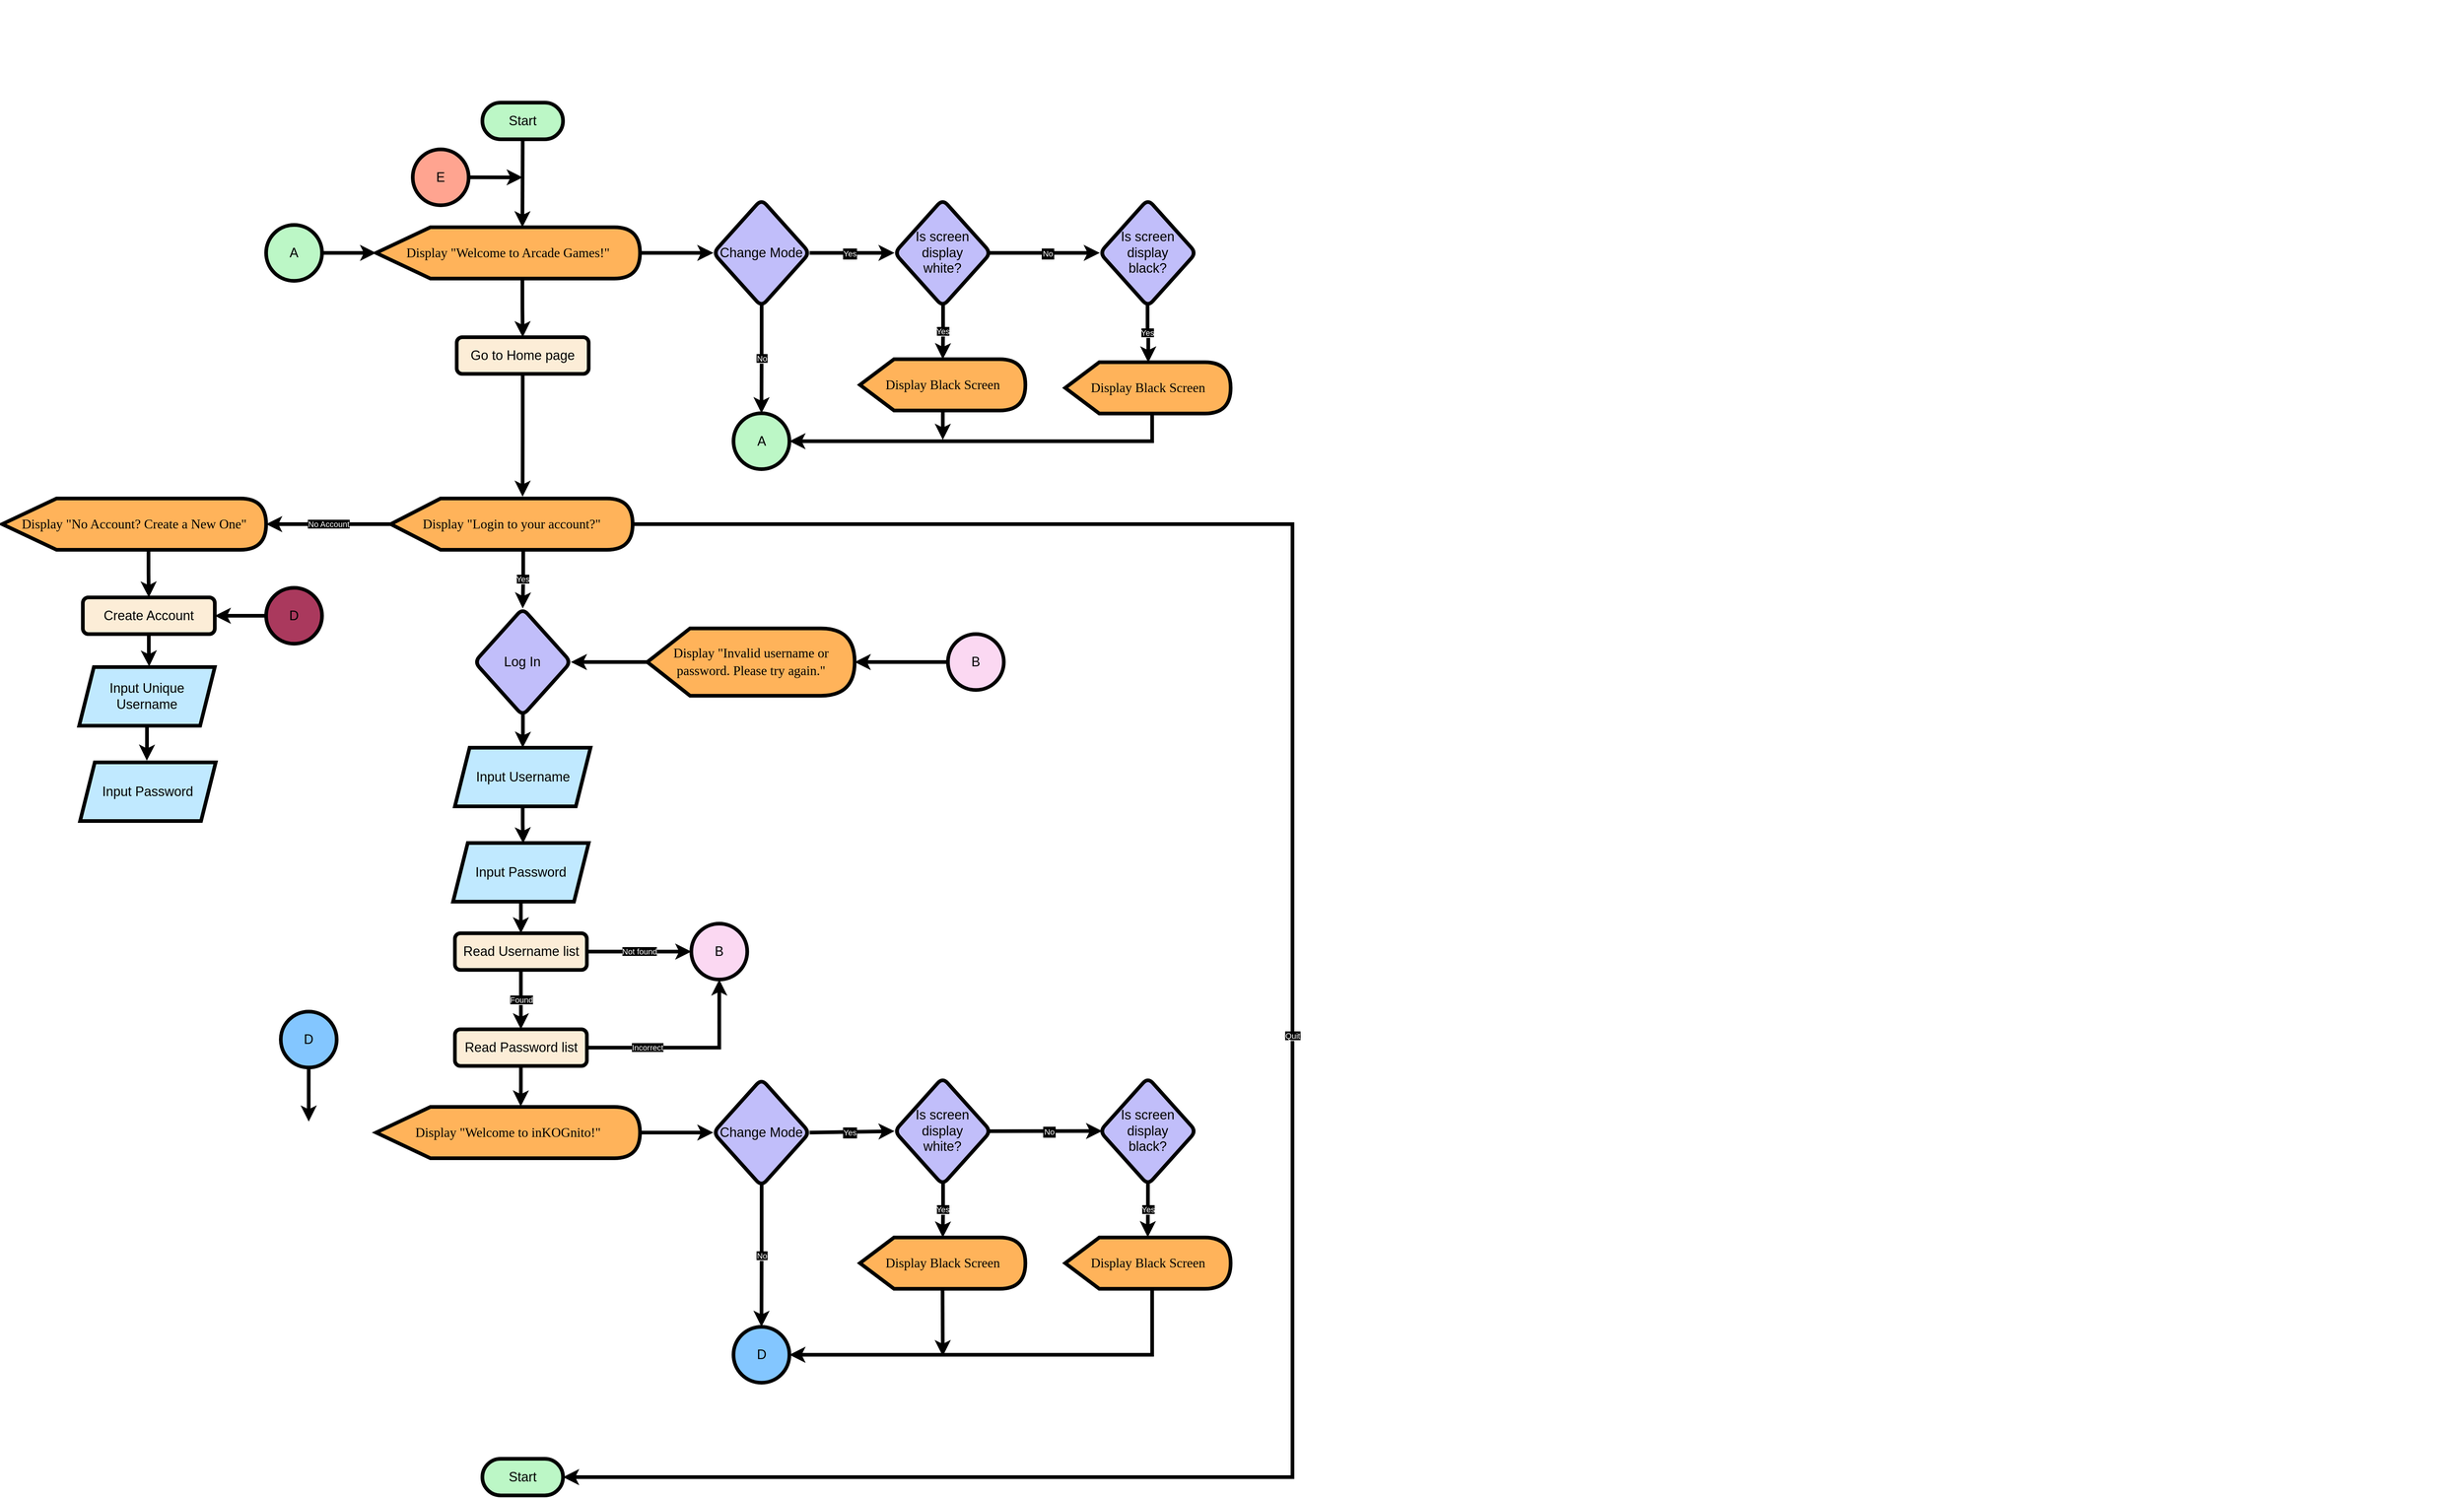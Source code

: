 <mxfile version="22.1.11" type="github">
  <diagram id="C5RBs43oDa-KdzZeNtuy" name="Page-1">
    <mxGraphModel dx="1449" dy="1496" grid="1" gridSize="10" guides="1" tooltips="1" connect="1" arrows="1" fold="1" page="1" pageScale="1" pageWidth="827" pageHeight="1169" math="0" shadow="0">
      <root>
        <mxCell id="WIyWlLk6GJQsqaUBKTNV-0" />
        <mxCell id="WIyWlLk6GJQsqaUBKTNV-1" parent="WIyWlLk6GJQsqaUBKTNV-0" />
        <mxCell id="O9t8kN2YKX1OchpqBG3d-3" value="" style="shape=image;verticalLabelPosition=bottom;labelBackgroundColor=default;verticalAlign=top;aspect=fixed;imageAspect=0;image=https://img.freepik.com/free-vector/vibrant-pink-watercolor-painting-background_53876-58931.jpg;" parent="WIyWlLk6GJQsqaUBKTNV-1" vertex="1">
          <mxGeometry x="1590" y="-240" width="1276.81" height="870.93" as="geometry" />
        </mxCell>
        <mxCell id="WIyWlLk6GJQsqaUBKTNV-3" value="Go to Home page" style="rounded=1;whiteSpace=wrap;html=1;fontSize=18;glass=0;strokeWidth=5;shadow=0;fillColor=#FCEDD7;strokeColor=#000000;" parent="WIyWlLk6GJQsqaUBKTNV-1" vertex="1">
          <mxGeometry x="130" y="220" width="180" height="50" as="geometry" />
        </mxCell>
        <mxCell id="ZjOEm5qjA7Q4pFf8Mi5z-1" value="&lt;font style=&quot;font-size: 18px;&quot;&gt;Start&lt;/font&gt;" style="html=1;dashed=0;whiteSpace=wrap;shape=mxgraph.dfd.start;fillColor=#BCF7C6;strokeColor=#000000;strokeWidth=5;" vertex="1" parent="WIyWlLk6GJQsqaUBKTNV-1">
          <mxGeometry x="165" y="-100" width="110" height="50" as="geometry" />
        </mxCell>
        <mxCell id="ZjOEm5qjA7Q4pFf8Mi5z-7" value="" style="endArrow=classic;html=1;rounded=0;strokeWidth=5;exitX=0.5;exitY=0.5;exitDx=0;exitDy=25;exitPerimeter=0;entryX=0;entryY=0;entryDx=199.559;entryDy=0;entryPerimeter=0;" edge="1" parent="WIyWlLk6GJQsqaUBKTNV-1" source="ZjOEm5qjA7Q4pFf8Mi5z-1" target="ZjOEm5qjA7Q4pFf8Mi5z-14">
          <mxGeometry width="50" height="50" relative="1" as="geometry">
            <mxPoint x="220" y="20" as="sourcePoint" />
            <mxPoint x="220" y="60" as="targetPoint" />
          </mxGeometry>
        </mxCell>
        <mxCell id="ZjOEm5qjA7Q4pFf8Mi5z-43" value="" style="edgeStyle=orthogonalEdgeStyle;rounded=0;orthogonalLoop=1;jettySize=auto;html=1;" edge="1" parent="WIyWlLk6GJQsqaUBKTNV-1" source="ZjOEm5qjA7Q4pFf8Mi5z-14" target="ZjOEm5qjA7Q4pFf8Mi5z-40">
          <mxGeometry relative="1" as="geometry" />
        </mxCell>
        <mxCell id="ZjOEm5qjA7Q4pFf8Mi5z-90" style="edgeStyle=orthogonalEdgeStyle;rounded=0;orthogonalLoop=1;jettySize=auto;html=1;exitX=0;exitY=0;exitDx=199.559;exitDy=70;exitPerimeter=0;entryX=0.5;entryY=0;entryDx=0;entryDy=0;strokeWidth=5;" edge="1" parent="WIyWlLk6GJQsqaUBKTNV-1" source="ZjOEm5qjA7Q4pFf8Mi5z-14" target="WIyWlLk6GJQsqaUBKTNV-3">
          <mxGeometry relative="1" as="geometry" />
        </mxCell>
        <mxCell id="ZjOEm5qjA7Q4pFf8Mi5z-14" value="&lt;div style=&quot;line-height: 1.3; font-family: Monoton; vertical-align: middle; font-size: 18px;&quot;&gt;&lt;p style=&quot;&quot;&gt;Display &quot;Welcome to Arcade Games!&quot;&lt;/p&gt;&lt;/div&gt;" style="shape=display;whiteSpace=wrap;html=1;strokeWidth=5;fillColor=#FFB35A;strokeColor=#000000;fontColor=#000000;size=0.206;" vertex="1" parent="WIyWlLk6GJQsqaUBKTNV-1">
          <mxGeometry x="20" y="69.99" width="360" height="70" as="geometry" />
        </mxCell>
        <mxCell id="ZjOEm5qjA7Q4pFf8Mi5z-23" value="&lt;font style=&quot;font-size: 18px;&quot;&gt;E&lt;/font&gt;" style="ellipse;whiteSpace=wrap;html=1;aspect=fixed;strokeWidth=5;fillColor=#FFA490;" vertex="1" parent="WIyWlLk6GJQsqaUBKTNV-1">
          <mxGeometry x="70" y="-36.25" width="76.25" height="76.25" as="geometry" />
        </mxCell>
        <mxCell id="ZjOEm5qjA7Q4pFf8Mi5z-35" value="" style="endArrow=classic;html=1;rounded=0;strokeWidth=5;entryX=0;entryY=0.5;entryDx=0;entryDy=0;exitX=1;exitY=0.5;exitDx=0;exitDy=0;exitPerimeter=0;" edge="1" parent="WIyWlLk6GJQsqaUBKTNV-1" source="ZjOEm5qjA7Q4pFf8Mi5z-14" target="ZjOEm5qjA7Q4pFf8Mi5z-40">
          <mxGeometry width="50" height="50" relative="1" as="geometry">
            <mxPoint x="430" y="110" as="sourcePoint" />
            <mxPoint x="430" y="168" as="targetPoint" />
          </mxGeometry>
        </mxCell>
        <mxCell id="ZjOEm5qjA7Q4pFf8Mi5z-102" value="&lt;span style=&quot;background-color: rgb(0, 0, 0);&quot;&gt;&lt;font color=&quot;#ffffff&quot;&gt;Yes&lt;/font&gt;&lt;/span&gt;" style="edgeStyle=orthogonalEdgeStyle;rounded=0;orthogonalLoop=1;jettySize=auto;html=1;exitX=0;exitY=0;exitDx=181.471;exitDy=70;exitPerimeter=0;entryX=0.5;entryY=0;entryDx=0;entryDy=0;strokeWidth=5;" edge="1" parent="WIyWlLk6GJQsqaUBKTNV-1" target="ZjOEm5qjA7Q4pFf8Mi5z-100">
          <mxGeometry relative="1" as="geometry">
            <mxPoint x="220.711" y="510" as="sourcePoint" />
            <mxPoint x="219.245" y="590" as="targetPoint" />
            <Array as="points">
              <mxPoint x="221" y="550" />
              <mxPoint x="220" y="550" />
            </Array>
          </mxGeometry>
        </mxCell>
        <mxCell id="ZjOEm5qjA7Q4pFf8Mi5z-38" value="&lt;div style=&quot;line-height: 1.3; font-family: Monoton; vertical-align: middle; font-size: 18px;&quot;&gt;&lt;p style=&quot;&quot;&gt;Display &quot;Log&lt;span style=&quot;background-color: initial;&quot;&gt;in to your account?&quot;&lt;/span&gt;&lt;/p&gt;&lt;/div&gt;" style="shape=display;whiteSpace=wrap;html=1;strokeWidth=5;fillColor=#FFB35A;strokeColor=#000000;fontColor=#000000;size=0.206;" vertex="1" parent="WIyWlLk6GJQsqaUBKTNV-1">
          <mxGeometry x="40" y="440" width="330" height="70" as="geometry" />
        </mxCell>
        <mxCell id="ZjOEm5qjA7Q4pFf8Mi5z-68" value="&lt;span style=&quot;background-color: rgb(0, 0, 0);&quot;&gt;&lt;font color=&quot;#ffffff&quot;&gt;No&lt;/font&gt;&lt;/span&gt;" style="edgeStyle=orthogonalEdgeStyle;rounded=0;orthogonalLoop=1;jettySize=auto;html=1;entryX=0.5;entryY=0;entryDx=0;entryDy=0;strokeWidth=5;exitX=0.502;exitY=0.976;exitDx=0;exitDy=0;exitPerimeter=0;" edge="1" parent="WIyWlLk6GJQsqaUBKTNV-1" source="ZjOEm5qjA7Q4pFf8Mi5z-40" target="ZjOEm5qjA7Q4pFf8Mi5z-67">
          <mxGeometry relative="1" as="geometry" />
        </mxCell>
        <mxCell id="ZjOEm5qjA7Q4pFf8Mi5z-40" value="&lt;font style=&quot;font-size: 18px;&quot;&gt;Change Mode&lt;/font&gt;" style="rhombus;whiteSpace=wrap;html=1;strokeWidth=5;fillColor=#C1BEFA;rounded=1;" vertex="1" parent="WIyWlLk6GJQsqaUBKTNV-1">
          <mxGeometry x="480" y="31.88" width="131.33" height="146.25" as="geometry" />
        </mxCell>
        <mxCell id="ZjOEm5qjA7Q4pFf8Mi5z-42" value="" style="endArrow=classic;html=1;rounded=0;strokeWidth=5;exitX=1;exitY=0.5;exitDx=0;exitDy=0;" edge="1" parent="WIyWlLk6GJQsqaUBKTNV-1" source="ZjOEm5qjA7Q4pFf8Mi5z-23">
          <mxGeometry width="50" height="50" relative="1" as="geometry">
            <mxPoint x="230" y="152" as="sourcePoint" />
            <mxPoint x="220" y="2" as="targetPoint" />
          </mxGeometry>
        </mxCell>
        <mxCell id="ZjOEm5qjA7Q4pFf8Mi5z-44" value="" style="endArrow=classic;html=1;rounded=0;strokeWidth=5;entryX=0;entryY=0.5;entryDx=0;entryDy=0;exitX=1;exitY=0.5;exitDx=0;exitDy=0;" edge="1" parent="WIyWlLk6GJQsqaUBKTNV-1" source="ZjOEm5qjA7Q4pFf8Mi5z-40" target="ZjOEm5qjA7Q4pFf8Mi5z-51">
          <mxGeometry width="50" height="50" relative="1" as="geometry">
            <mxPoint x="620" y="104.41" as="sourcePoint" />
            <mxPoint x="700" y="104.41" as="targetPoint" />
          </mxGeometry>
        </mxCell>
        <mxCell id="ZjOEm5qjA7Q4pFf8Mi5z-45" value="&lt;font style=&quot;font-size: 11px;&quot;&gt;Yes&lt;/font&gt;" style="edgeLabel;html=1;align=center;verticalAlign=middle;resizable=0;points=[];fontColor=#FFFFFF;labelBackgroundColor=#000000;fontSize=11;labelBorderColor=default;" vertex="1" connectable="0" parent="ZjOEm5qjA7Q4pFf8Mi5z-44">
          <mxGeometry x="0.392" y="-1" relative="1" as="geometry">
            <mxPoint x="-26" as="offset" />
          </mxGeometry>
        </mxCell>
        <mxCell id="ZjOEm5qjA7Q4pFf8Mi5z-51" value="&lt;font style=&quot;font-size: 18px;&quot;&gt;Is screen display &lt;br&gt;white?&lt;/font&gt;" style="rhombus;whiteSpace=wrap;html=1;strokeWidth=5;fillColor=#C1BEFA;rounded=1;" vertex="1" parent="WIyWlLk6GJQsqaUBKTNV-1">
          <mxGeometry x="727.17" y="31.87" width="131.33" height="146.25" as="geometry" />
        </mxCell>
        <mxCell id="ZjOEm5qjA7Q4pFf8Mi5z-58" value="" style="endArrow=classic;html=1;rounded=0;strokeWidth=5;entryX=0;entryY=0.5;entryDx=0;entryDy=0;exitX=0.99;exitY=0.5;exitDx=0;exitDy=0;exitPerimeter=0;" edge="1" parent="WIyWlLk6GJQsqaUBKTNV-1" target="ZjOEm5qjA7Q4pFf8Mi5z-60" source="ZjOEm5qjA7Q4pFf8Mi5z-51">
          <mxGeometry width="50" height="50" relative="1" as="geometry">
            <mxPoint x="840" y="105.01" as="sourcePoint" />
            <mxPoint x="929" y="104.42" as="targetPoint" />
          </mxGeometry>
        </mxCell>
        <mxCell id="ZjOEm5qjA7Q4pFf8Mi5z-59" value="No" style="edgeLabel;html=1;align=center;verticalAlign=middle;resizable=0;points=[];fontColor=#FFFFFF;labelBackgroundColor=#000000;fontSize=11;labelBorderColor=default;" vertex="1" connectable="0" parent="ZjOEm5qjA7Q4pFf8Mi5z-58">
          <mxGeometry x="0.392" y="-1" relative="1" as="geometry">
            <mxPoint x="-26" as="offset" />
          </mxGeometry>
        </mxCell>
        <mxCell id="ZjOEm5qjA7Q4pFf8Mi5z-60" value="&lt;font style=&quot;font-size: 18px;&quot;&gt;Is screen display&lt;br&gt;black?&lt;/font&gt;" style="rhombus;whiteSpace=wrap;html=1;strokeWidth=5;fillColor=#C1BEFA;strokeColor=default;rounded=1;" vertex="1" parent="WIyWlLk6GJQsqaUBKTNV-1">
          <mxGeometry x="1007.16" y="31.88" width="131.33" height="146.25" as="geometry" />
        </mxCell>
        <mxCell id="ZjOEm5qjA7Q4pFf8Mi5z-67" value="&lt;font style=&quot;font-size: 18px;&quot;&gt;A&lt;/font&gt;" style="ellipse;whiteSpace=wrap;html=1;aspect=fixed;strokeWidth=5;fillColor=#BCF7C6;" vertex="1" parent="WIyWlLk6GJQsqaUBKTNV-1">
          <mxGeometry x="507.54" y="323.75" width="76.25" height="76.25" as="geometry" />
        </mxCell>
        <mxCell id="ZjOEm5qjA7Q4pFf8Mi5z-73" value="&lt;div style=&quot;line-height: 1.3; font-family: Monoton; vertical-align: middle; font-size: 18px;&quot;&gt;&lt;p style=&quot;&quot;&gt;Display Black Screen&lt;/p&gt;&lt;/div&gt;" style="shape=display;whiteSpace=wrap;html=1;strokeWidth=5;fillColor=#FFB35A;strokeColor=#000000;fontColor=#000000;size=0.206;" vertex="1" parent="WIyWlLk6GJQsqaUBKTNV-1">
          <mxGeometry x="680" y="250" width="225.66" height="70" as="geometry" />
        </mxCell>
        <mxCell id="ZjOEm5qjA7Q4pFf8Mi5z-74" value="&lt;span style=&quot;background-color: rgb(0, 0, 0);&quot;&gt;&lt;font color=&quot;#ffffff&quot;&gt;Yes&lt;/font&gt;&lt;/span&gt;" style="edgeStyle=orthogonalEdgeStyle;rounded=0;orthogonalLoop=1;jettySize=auto;html=1;entryX=0.502;entryY=0.005;entryDx=0;entryDy=0;strokeWidth=5;exitX=0.496;exitY=0.963;exitDx=0;exitDy=0;exitPerimeter=0;entryPerimeter=0;" edge="1" parent="WIyWlLk6GJQsqaUBKTNV-1" target="ZjOEm5qjA7Q4pFf8Mi5z-75" source="ZjOEm5qjA7Q4pFf8Mi5z-60">
          <mxGeometry relative="1" as="geometry">
            <mxPoint x="985.01" y="178.12" as="sourcePoint" />
            <mxPoint x="985.56" y="334.12" as="targetPoint" />
          </mxGeometry>
        </mxCell>
        <mxCell id="ZjOEm5qjA7Q4pFf8Mi5z-76" style="edgeStyle=orthogonalEdgeStyle;rounded=0;orthogonalLoop=1;jettySize=auto;html=1;exitX=0;exitY=0;exitDx=118.56;exitDy=70;exitPerimeter=0;entryX=1;entryY=0.5;entryDx=0;entryDy=0;strokeWidth=5;" edge="1" parent="WIyWlLk6GJQsqaUBKTNV-1" source="ZjOEm5qjA7Q4pFf8Mi5z-75" target="ZjOEm5qjA7Q4pFf8Mi5z-67">
          <mxGeometry relative="1" as="geometry" />
        </mxCell>
        <mxCell id="ZjOEm5qjA7Q4pFf8Mi5z-75" value="&lt;div style=&quot;line-height: 1.3; font-family: Monoton; vertical-align: middle; font-size: 18px;&quot;&gt;&lt;p style=&quot;&quot;&gt;Display Black Screen&lt;/p&gt;&lt;/div&gt;" style="shape=display;whiteSpace=wrap;html=1;strokeWidth=5;fillColor=#FFB35A;strokeColor=#000000;fontColor=#000000;size=0.206;" vertex="1" parent="WIyWlLk6GJQsqaUBKTNV-1">
          <mxGeometry x="960" y="254.12" width="225.66" height="70" as="geometry" />
        </mxCell>
        <mxCell id="ZjOEm5qjA7Q4pFf8Mi5z-79" value="" style="endArrow=classic;html=1;rounded=0;strokeWidth=5;exitX=0.501;exitY=1.002;exitDx=0;exitDy=0;exitPerimeter=0;" edge="1" parent="WIyWlLk6GJQsqaUBKTNV-1" source="ZjOEm5qjA7Q4pFf8Mi5z-73">
          <mxGeometry width="50" height="50" relative="1" as="geometry">
            <mxPoint x="792.63" y="320" as="sourcePoint" />
            <mxPoint x="793" y="360" as="targetPoint" />
          </mxGeometry>
        </mxCell>
        <mxCell id="ZjOEm5qjA7Q4pFf8Mi5z-82" value="&lt;span style=&quot;background-color: rgb(0, 0, 0);&quot;&gt;&lt;font color=&quot;#ffffff&quot;&gt;Yes&lt;/font&gt;&lt;/span&gt;" style="edgeStyle=orthogonalEdgeStyle;rounded=0;orthogonalLoop=1;jettySize=auto;html=1;strokeWidth=5;exitX=0.504;exitY=0.97;exitDx=0;exitDy=0;exitPerimeter=0;" edge="1" parent="WIyWlLk6GJQsqaUBKTNV-1" source="ZjOEm5qjA7Q4pFf8Mi5z-51">
          <mxGeometry relative="1" as="geometry">
            <mxPoint x="792.07" y="173.12" as="sourcePoint" />
            <mxPoint x="793" y="250" as="targetPoint" />
          </mxGeometry>
        </mxCell>
        <mxCell id="ZjOEm5qjA7Q4pFf8Mi5z-83" value="&lt;font style=&quot;font-size: 18px;&quot;&gt;A&lt;/font&gt;" style="ellipse;whiteSpace=wrap;html=1;aspect=fixed;strokeWidth=5;fillColor=#BCF7C6;" vertex="1" parent="WIyWlLk6GJQsqaUBKTNV-1">
          <mxGeometry x="-130" y="66.88" width="76.25" height="76.25" as="geometry" />
        </mxCell>
        <mxCell id="ZjOEm5qjA7Q4pFf8Mi5z-92" style="edgeStyle=orthogonalEdgeStyle;rounded=0;orthogonalLoop=1;jettySize=auto;html=1;exitX=1;exitY=0.5;exitDx=0;exitDy=0;entryX=0;entryY=0.5;entryDx=0;entryDy=0;entryPerimeter=0;strokeWidth=5;" edge="1" parent="WIyWlLk6GJQsqaUBKTNV-1" source="ZjOEm5qjA7Q4pFf8Mi5z-83" target="ZjOEm5qjA7Q4pFf8Mi5z-14">
          <mxGeometry relative="1" as="geometry" />
        </mxCell>
        <mxCell id="ZjOEm5qjA7Q4pFf8Mi5z-95" style="edgeStyle=orthogonalEdgeStyle;rounded=0;orthogonalLoop=1;jettySize=auto;html=1;exitX=0.5;exitY=1;exitDx=0;exitDy=0;entryX=0.545;entryY=-0.035;entryDx=0;entryDy=0;entryPerimeter=0;strokeWidth=5;" edge="1" parent="WIyWlLk6GJQsqaUBKTNV-1" source="WIyWlLk6GJQsqaUBKTNV-3" target="ZjOEm5qjA7Q4pFf8Mi5z-38">
          <mxGeometry relative="1" as="geometry" />
        </mxCell>
        <mxCell id="ZjOEm5qjA7Q4pFf8Mi5z-98" value="&lt;font style=&quot;font-size: 18px;&quot;&gt;Start&lt;/font&gt;" style="html=1;dashed=0;whiteSpace=wrap;shape=mxgraph.dfd.start;fillColor=#BCF7C6;strokeColor=#000000;strokeWidth=5;" vertex="1" parent="WIyWlLk6GJQsqaUBKTNV-1">
          <mxGeometry x="165" y="1750" width="110" height="50" as="geometry" />
        </mxCell>
        <mxCell id="ZjOEm5qjA7Q4pFf8Mi5z-99" value="&lt;font style=&quot;background-color: rgb(0, 0, 0);&quot; color=&quot;#ffffff&quot;&gt;Quit&lt;/font&gt;" style="edgeStyle=orthogonalEdgeStyle;rounded=0;orthogonalLoop=1;jettySize=auto;html=1;exitX=1;exitY=0.5;exitDx=0;exitDy=0;exitPerimeter=0;entryX=1;entryY=0.5;entryDx=0;entryDy=0;entryPerimeter=0;strokeWidth=5;" edge="1" parent="WIyWlLk6GJQsqaUBKTNV-1" source="ZjOEm5qjA7Q4pFf8Mi5z-38" target="ZjOEm5qjA7Q4pFf8Mi5z-98">
          <mxGeometry relative="1" as="geometry">
            <Array as="points">
              <mxPoint x="1270" y="475" />
              <mxPoint x="1270" y="1775" />
            </Array>
          </mxGeometry>
        </mxCell>
        <mxCell id="ZjOEm5qjA7Q4pFf8Mi5z-110" style="edgeStyle=orthogonalEdgeStyle;rounded=0;orthogonalLoop=1;jettySize=auto;html=1;exitX=0.502;exitY=0.974;exitDx=0;exitDy=0;entryX=0.5;entryY=0;entryDx=0;entryDy=0;strokeWidth=5;exitPerimeter=0;" edge="1" parent="WIyWlLk6GJQsqaUBKTNV-1" source="ZjOEm5qjA7Q4pFf8Mi5z-100" target="ZjOEm5qjA7Q4pFf8Mi5z-109">
          <mxGeometry relative="1" as="geometry" />
        </mxCell>
        <mxCell id="ZjOEm5qjA7Q4pFf8Mi5z-100" value="&lt;font style=&quot;font-size: 18px;&quot;&gt;Log In&lt;/font&gt;" style="rhombus;whiteSpace=wrap;html=1;strokeWidth=5;fillColor=#C1BEFA;rounded=1;" vertex="1" parent="WIyWlLk6GJQsqaUBKTNV-1">
          <mxGeometry x="154.34" y="590" width="131.33" height="146.25" as="geometry" />
        </mxCell>
        <mxCell id="ZjOEm5qjA7Q4pFf8Mi5z-106" style="edgeStyle=orthogonalEdgeStyle;rounded=0;orthogonalLoop=1;jettySize=auto;html=1;exitX=0;exitY=0.5;exitDx=0;exitDy=0;exitPerimeter=0;entryX=1;entryY=0.5;entryDx=0;entryDy=0;strokeWidth=5;" edge="1" parent="WIyWlLk6GJQsqaUBKTNV-1" source="ZjOEm5qjA7Q4pFf8Mi5z-104" target="ZjOEm5qjA7Q4pFf8Mi5z-100">
          <mxGeometry relative="1" as="geometry" />
        </mxCell>
        <mxCell id="ZjOEm5qjA7Q4pFf8Mi5z-104" value="&lt;div style=&quot;line-height: 1.3; vertical-align: middle;&quot;&gt;&lt;p style=&quot;font-size: 18px;&quot;&gt;&lt;font style=&quot;font-size: 18px;&quot; face=&quot;Monoton&quot;&gt;&lt;span style=&quot;&quot;&gt;Display &quot;Invalid username or password. Please try &lt;/span&gt;&lt;font style=&quot;font-size: 18px;&quot;&gt;again&lt;/font&gt;&lt;span style=&quot;&quot;&gt;.&quot;&lt;/span&gt;&lt;/font&gt;&lt;br&gt;&lt;/p&gt;&lt;/div&gt;" style="shape=display;whiteSpace=wrap;html=1;strokeWidth=5;fillColor=#FFB35A;strokeColor=#000000;fontColor=#000000;size=0.206;" vertex="1" parent="WIyWlLk6GJQsqaUBKTNV-1">
          <mxGeometry x="390" y="617.19" width="282.83" height="91.88" as="geometry" />
        </mxCell>
        <mxCell id="ZjOEm5qjA7Q4pFf8Mi5z-107" value="&lt;font style=&quot;font-size: 18px;&quot;&gt;B&lt;/font&gt;" style="ellipse;whiteSpace=wrap;html=1;aspect=fixed;strokeWidth=5;fillColor=#FBD8F2;" vertex="1" parent="WIyWlLk6GJQsqaUBKTNV-1">
          <mxGeometry x="800" y="625" width="76.25" height="76.25" as="geometry" />
        </mxCell>
        <mxCell id="ZjOEm5qjA7Q4pFf8Mi5z-108" style="edgeStyle=orthogonalEdgeStyle;rounded=0;orthogonalLoop=1;jettySize=auto;html=1;exitX=0;exitY=0.5;exitDx=0;exitDy=0;entryX=1;entryY=0.5;entryDx=0;entryDy=0;entryPerimeter=0;strokeWidth=5;" edge="1" parent="WIyWlLk6GJQsqaUBKTNV-1" source="ZjOEm5qjA7Q4pFf8Mi5z-107" target="ZjOEm5qjA7Q4pFf8Mi5z-104">
          <mxGeometry relative="1" as="geometry" />
        </mxCell>
        <mxCell id="ZjOEm5qjA7Q4pFf8Mi5z-113" style="edgeStyle=orthogonalEdgeStyle;rounded=0;orthogonalLoop=1;jettySize=auto;html=1;exitX=0.5;exitY=1;exitDx=0;exitDy=0;entryX=0.517;entryY=0.005;entryDx=0;entryDy=0;strokeWidth=5;entryPerimeter=0;" edge="1" parent="WIyWlLk6GJQsqaUBKTNV-1" source="ZjOEm5qjA7Q4pFf8Mi5z-109" target="ZjOEm5qjA7Q4pFf8Mi5z-112">
          <mxGeometry relative="1" as="geometry" />
        </mxCell>
        <mxCell id="ZjOEm5qjA7Q4pFf8Mi5z-109" value="&lt;font style=&quot;font-size: 18px;&quot;&gt;Input Username&lt;/font&gt;" style="shape=parallelogram;perimeter=parallelogramPerimeter;whiteSpace=wrap;html=1;fixedSize=1;strokeWidth=5;fillColor=#C0E9FF;" vertex="1" parent="WIyWlLk6GJQsqaUBKTNV-1">
          <mxGeometry x="127.5" y="780" width="185" height="80" as="geometry" />
        </mxCell>
        <mxCell id="ZjOEm5qjA7Q4pFf8Mi5z-115" style="edgeStyle=orthogonalEdgeStyle;rounded=0;orthogonalLoop=1;jettySize=auto;html=1;exitX=0.5;exitY=1;exitDx=0;exitDy=0;entryX=0.5;entryY=0;entryDx=0;entryDy=0;strokeWidth=5;" edge="1" parent="WIyWlLk6GJQsqaUBKTNV-1" source="ZjOEm5qjA7Q4pFf8Mi5z-112" target="ZjOEm5qjA7Q4pFf8Mi5z-114">
          <mxGeometry relative="1" as="geometry" />
        </mxCell>
        <mxCell id="ZjOEm5qjA7Q4pFf8Mi5z-112" value="&lt;font style=&quot;font-size: 18px;&quot;&gt;Input Password&lt;/font&gt;" style="shape=parallelogram;perimeter=parallelogramPerimeter;whiteSpace=wrap;html=1;fixedSize=1;strokeWidth=5;fillColor=#C0E9FF;" vertex="1" parent="WIyWlLk6GJQsqaUBKTNV-1">
          <mxGeometry x="125" y="910" width="185" height="80" as="geometry" />
        </mxCell>
        <mxCell id="ZjOEm5qjA7Q4pFf8Mi5z-118" value="&lt;span style=&quot;background-color: rgb(0, 0, 0);&quot;&gt;&lt;font color=&quot;#ffffff&quot;&gt;Not found&lt;/font&gt;&lt;/span&gt;" style="edgeStyle=orthogonalEdgeStyle;rounded=0;orthogonalLoop=1;jettySize=auto;html=1;exitX=1;exitY=0.5;exitDx=0;exitDy=0;entryX=0;entryY=0.5;entryDx=0;entryDy=0;strokeWidth=5;" edge="1" parent="WIyWlLk6GJQsqaUBKTNV-1" source="ZjOEm5qjA7Q4pFf8Mi5z-114" target="ZjOEm5qjA7Q4pFf8Mi5z-117">
          <mxGeometry relative="1" as="geometry" />
        </mxCell>
        <mxCell id="ZjOEm5qjA7Q4pFf8Mi5z-121" value="&lt;span style=&quot;background-color: rgb(0, 0, 0);&quot;&gt;&lt;font color=&quot;#ffffff&quot;&gt;Found&lt;/font&gt;&lt;/span&gt;" style="edgeStyle=orthogonalEdgeStyle;rounded=0;orthogonalLoop=1;jettySize=auto;html=1;exitX=0.5;exitY=1;exitDx=0;exitDy=0;entryX=0.5;entryY=0;entryDx=0;entryDy=0;strokeWidth=5;" edge="1" parent="WIyWlLk6GJQsqaUBKTNV-1" source="ZjOEm5qjA7Q4pFf8Mi5z-114" target="ZjOEm5qjA7Q4pFf8Mi5z-120">
          <mxGeometry relative="1" as="geometry" />
        </mxCell>
        <mxCell id="ZjOEm5qjA7Q4pFf8Mi5z-114" value="Read Username list" style="rounded=1;whiteSpace=wrap;html=1;fontSize=18;glass=0;strokeWidth=5;shadow=0;fillColor=#FCEDD7;strokeColor=#000000;" vertex="1" parent="WIyWlLk6GJQsqaUBKTNV-1">
          <mxGeometry x="127.5" y="1033.12" width="180" height="50" as="geometry" />
        </mxCell>
        <mxCell id="ZjOEm5qjA7Q4pFf8Mi5z-117" value="&lt;font style=&quot;font-size: 18px;&quot;&gt;B&lt;/font&gt;" style="ellipse;whiteSpace=wrap;html=1;aspect=fixed;strokeWidth=5;fillColor=#FBD8F2;" vertex="1" parent="WIyWlLk6GJQsqaUBKTNV-1">
          <mxGeometry x="450" y="1020" width="76.25" height="76.25" as="geometry" />
        </mxCell>
        <mxCell id="ZjOEm5qjA7Q4pFf8Mi5z-123" value="&lt;span style=&quot;background-color: rgb(0, 0, 0);&quot;&gt;&lt;font color=&quot;#ffffff&quot;&gt;Incorrect&lt;/font&gt;&lt;/span&gt;" style="edgeStyle=orthogonalEdgeStyle;rounded=0;orthogonalLoop=1;jettySize=auto;html=1;exitX=1;exitY=0.5;exitDx=0;exitDy=0;entryX=0.5;entryY=1;entryDx=0;entryDy=0;strokeWidth=5;" edge="1" parent="WIyWlLk6GJQsqaUBKTNV-1" source="ZjOEm5qjA7Q4pFf8Mi5z-120" target="ZjOEm5qjA7Q4pFf8Mi5z-117">
          <mxGeometry x="-0.397" relative="1" as="geometry">
            <mxPoint as="offset" />
          </mxGeometry>
        </mxCell>
        <mxCell id="ZjOEm5qjA7Q4pFf8Mi5z-120" value="Read Password list" style="rounded=1;whiteSpace=wrap;html=1;fontSize=18;glass=0;strokeWidth=5;shadow=0;fillColor=#FCEDD7;strokeColor=#000000;" vertex="1" parent="WIyWlLk6GJQsqaUBKTNV-1">
          <mxGeometry x="127.5" y="1164.12" width="180" height="50" as="geometry" />
        </mxCell>
        <mxCell id="ZjOEm5qjA7Q4pFf8Mi5z-146" style="edgeStyle=orthogonalEdgeStyle;rounded=0;orthogonalLoop=1;jettySize=auto;html=1;exitX=1;exitY=0.5;exitDx=0;exitDy=0;exitPerimeter=0;entryX=0;entryY=0.5;entryDx=0;entryDy=0;strokeWidth=5;" edge="1" parent="WIyWlLk6GJQsqaUBKTNV-1" source="ZjOEm5qjA7Q4pFf8Mi5z-124" target="ZjOEm5qjA7Q4pFf8Mi5z-132">
          <mxGeometry relative="1" as="geometry" />
        </mxCell>
        <mxCell id="ZjOEm5qjA7Q4pFf8Mi5z-124" value="&lt;div style=&quot;line-height: 1.3; font-family: Monoton; vertical-align: middle; font-size: 18px;&quot;&gt;&lt;p style=&quot;&quot;&gt;Display &quot;Welcome to inKOGnito!&quot;&lt;/p&gt;&lt;/div&gt;" style="shape=display;whiteSpace=wrap;html=1;strokeWidth=5;fillColor=#FFB35A;strokeColor=#000000;fontColor=#000000;size=0.206;" vertex="1" parent="WIyWlLk6GJQsqaUBKTNV-1">
          <mxGeometry x="20" y="1270" width="360" height="70" as="geometry" />
        </mxCell>
        <mxCell id="ZjOEm5qjA7Q4pFf8Mi5z-129" style="edgeStyle=orthogonalEdgeStyle;rounded=0;orthogonalLoop=1;jettySize=auto;html=1;exitX=0.5;exitY=1;exitDx=0;exitDy=0;entryX=0.548;entryY=-0.009;entryDx=0;entryDy=0;entryPerimeter=0;strokeWidth=5;" edge="1" parent="WIyWlLk6GJQsqaUBKTNV-1" source="ZjOEm5qjA7Q4pFf8Mi5z-120" target="ZjOEm5qjA7Q4pFf8Mi5z-124">
          <mxGeometry relative="1" as="geometry" />
        </mxCell>
        <mxCell id="ZjOEm5qjA7Q4pFf8Mi5z-131" value="&lt;span style=&quot;background-color: rgb(0, 0, 0);&quot;&gt;&lt;font color=&quot;#ffffff&quot;&gt;No&lt;/font&gt;&lt;/span&gt;" style="edgeStyle=orthogonalEdgeStyle;rounded=0;orthogonalLoop=1;jettySize=auto;html=1;entryX=0.5;entryY=0;entryDx=0;entryDy=0;strokeWidth=5;exitX=0.502;exitY=0.976;exitDx=0;exitDy=0;exitPerimeter=0;" edge="1" parent="WIyWlLk6GJQsqaUBKTNV-1" source="ZjOEm5qjA7Q4pFf8Mi5z-132" target="ZjOEm5qjA7Q4pFf8Mi5z-150">
          <mxGeometry relative="1" as="geometry">
            <mxPoint x="546" y="1522.13" as="targetPoint" />
          </mxGeometry>
        </mxCell>
        <mxCell id="ZjOEm5qjA7Q4pFf8Mi5z-132" value="&lt;font style=&quot;font-size: 18px;&quot;&gt;Change Mode&lt;/font&gt;" style="rhombus;whiteSpace=wrap;html=1;strokeWidth=5;fillColor=#C1BEFA;rounded=1;" vertex="1" parent="WIyWlLk6GJQsqaUBKTNV-1">
          <mxGeometry x="480" y="1231.87" width="131.33" height="146.25" as="geometry" />
        </mxCell>
        <mxCell id="ZjOEm5qjA7Q4pFf8Mi5z-133" value="" style="endArrow=classic;html=1;rounded=0;strokeWidth=5;entryX=0;entryY=0.5;entryDx=0;entryDy=0;exitX=1;exitY=0.5;exitDx=0;exitDy=0;" edge="1" parent="WIyWlLk6GJQsqaUBKTNV-1" source="ZjOEm5qjA7Q4pFf8Mi5z-132" target="ZjOEm5qjA7Q4pFf8Mi5z-135">
          <mxGeometry width="50" height="50" relative="1" as="geometry">
            <mxPoint x="620" y="1302.54" as="sourcePoint" />
            <mxPoint x="700" y="1302.54" as="targetPoint" />
          </mxGeometry>
        </mxCell>
        <mxCell id="ZjOEm5qjA7Q4pFf8Mi5z-134" value="&lt;font style=&quot;font-size: 11px;&quot;&gt;Yes&lt;/font&gt;" style="edgeLabel;html=1;align=center;verticalAlign=middle;resizable=0;points=[];fontColor=#FFFFFF;labelBackgroundColor=#000000;fontSize=11;labelBorderColor=default;" vertex="1" connectable="0" parent="ZjOEm5qjA7Q4pFf8Mi5z-133">
          <mxGeometry x="0.392" y="-1" relative="1" as="geometry">
            <mxPoint x="-26" as="offset" />
          </mxGeometry>
        </mxCell>
        <mxCell id="ZjOEm5qjA7Q4pFf8Mi5z-135" value="&lt;font style=&quot;font-size: 18px;&quot;&gt;Is screen display &lt;br&gt;white?&lt;/font&gt;" style="rhombus;whiteSpace=wrap;html=1;strokeWidth=5;fillColor=#C1BEFA;rounded=1;" vertex="1" parent="WIyWlLk6GJQsqaUBKTNV-1">
          <mxGeometry x="727.17" y="1230" width="131.33" height="146.25" as="geometry" />
        </mxCell>
        <mxCell id="ZjOEm5qjA7Q4pFf8Mi5z-136" value="" style="endArrow=classic;html=1;rounded=0;strokeWidth=5;entryX=0.024;entryY=0.498;entryDx=0;entryDy=0;exitX=0.99;exitY=0.5;exitDx=0;exitDy=0;exitPerimeter=0;entryPerimeter=0;" edge="1" parent="WIyWlLk6GJQsqaUBKTNV-1" source="ZjOEm5qjA7Q4pFf8Mi5z-135" target="ZjOEm5qjA7Q4pFf8Mi5z-138">
          <mxGeometry width="50" height="50" relative="1" as="geometry">
            <mxPoint x="840" y="1303.14" as="sourcePoint" />
            <mxPoint x="1007.16" y="1303.135" as="targetPoint" />
          </mxGeometry>
        </mxCell>
        <mxCell id="ZjOEm5qjA7Q4pFf8Mi5z-137" value="No" style="edgeLabel;html=1;align=center;verticalAlign=middle;resizable=0;points=[];fontColor=#FFFFFF;labelBackgroundColor=#000000;fontSize=11;labelBorderColor=default;" vertex="1" connectable="0" parent="ZjOEm5qjA7Q4pFf8Mi5z-136">
          <mxGeometry x="0.392" y="-1" relative="1" as="geometry">
            <mxPoint x="-26" as="offset" />
          </mxGeometry>
        </mxCell>
        <mxCell id="ZjOEm5qjA7Q4pFf8Mi5z-138" value="&lt;font style=&quot;font-size: 18px;&quot;&gt;Is screen display&lt;br&gt;black?&lt;/font&gt;" style="rhombus;whiteSpace=wrap;html=1;strokeWidth=5;fillColor=#C1BEFA;strokeColor=default;rounded=1;" vertex="1" parent="WIyWlLk6GJQsqaUBKTNV-1">
          <mxGeometry x="1007.17" y="1230" width="131.33" height="146.25" as="geometry" />
        </mxCell>
        <mxCell id="ZjOEm5qjA7Q4pFf8Mi5z-139" value="&lt;div style=&quot;line-height: 1.3; font-family: Monoton; vertical-align: middle; font-size: 18px;&quot;&gt;&lt;p style=&quot;&quot;&gt;Display Black Screen&lt;/p&gt;&lt;/div&gt;" style="shape=display;whiteSpace=wrap;html=1;strokeWidth=5;fillColor=#FFB35A;strokeColor=#000000;fontColor=#000000;size=0.206;" vertex="1" parent="WIyWlLk6GJQsqaUBKTNV-1">
          <mxGeometry x="680" y="1448.13" width="225.66" height="70" as="geometry" />
        </mxCell>
        <mxCell id="ZjOEm5qjA7Q4pFf8Mi5z-140" value="&lt;span style=&quot;background-color: rgb(0, 0, 0);&quot;&gt;&lt;font color=&quot;#ffffff&quot;&gt;Yes&lt;/font&gt;&lt;/span&gt;" style="edgeStyle=orthogonalEdgeStyle;rounded=0;orthogonalLoop=1;jettySize=auto;html=1;entryX=0.499;entryY=-0.006;entryDx=0;entryDy=0;strokeWidth=5;exitX=0.5;exitY=0.974;exitDx=0;exitDy=0;exitPerimeter=0;entryPerimeter=0;" edge="1" parent="WIyWlLk6GJQsqaUBKTNV-1" source="ZjOEm5qjA7Q4pFf8Mi5z-138" target="ZjOEm5qjA7Q4pFf8Mi5z-147">
          <mxGeometry relative="1" as="geometry">
            <mxPoint x="1072.24" y="1379.999" as="sourcePoint" />
            <mxPoint x="1072.94" y="1461.28" as="targetPoint" />
          </mxGeometry>
        </mxCell>
        <mxCell id="ZjOEm5qjA7Q4pFf8Mi5z-141" style="edgeStyle=orthogonalEdgeStyle;rounded=0;orthogonalLoop=1;jettySize=auto;html=1;exitX=0;exitY=0;exitDx=118.56;exitDy=70;exitPerimeter=0;entryX=1;entryY=0.5;entryDx=0;entryDy=0;strokeWidth=5;" edge="1" parent="WIyWlLk6GJQsqaUBKTNV-1" source="ZjOEm5qjA7Q4pFf8Mi5z-147" target="ZjOEm5qjA7Q4pFf8Mi5z-150">
          <mxGeometry relative="1" as="geometry">
            <mxPoint x="1095" y="1630" as="sourcePoint" />
            <mxPoint x="600" y="1668" as="targetPoint" />
          </mxGeometry>
        </mxCell>
        <mxCell id="ZjOEm5qjA7Q4pFf8Mi5z-142" value="" style="endArrow=classic;html=1;rounded=0;strokeWidth=5;exitX=0.501;exitY=1.002;exitDx=0;exitDy=0;exitPerimeter=0;" edge="1" parent="WIyWlLk6GJQsqaUBKTNV-1">
          <mxGeometry width="50" height="50" relative="1" as="geometry">
            <mxPoint x="792.696" y="1520.0" as="sourcePoint" />
            <mxPoint x="793" y="1610" as="targetPoint" />
          </mxGeometry>
        </mxCell>
        <mxCell id="ZjOEm5qjA7Q4pFf8Mi5z-143" value="&lt;span style=&quot;background-color: rgb(0, 0, 0);&quot;&gt;&lt;font color=&quot;#ffffff&quot;&gt;Yes&lt;/font&gt;&lt;/span&gt;" style="edgeStyle=orthogonalEdgeStyle;rounded=0;orthogonalLoop=1;jettySize=auto;html=1;strokeWidth=5;exitX=0.504;exitY=0.97;exitDx=0;exitDy=0;exitPerimeter=0;" edge="1" parent="WIyWlLk6GJQsqaUBKTNV-1" source="ZjOEm5qjA7Q4pFf8Mi5z-135">
          <mxGeometry relative="1" as="geometry">
            <mxPoint x="792.07" y="1371.25" as="sourcePoint" />
            <mxPoint x="793" y="1448.13" as="targetPoint" />
          </mxGeometry>
        </mxCell>
        <mxCell id="ZjOEm5qjA7Q4pFf8Mi5z-147" value="&lt;div style=&quot;line-height: 1.3; font-family: Monoton; vertical-align: middle; font-size: 18px;&quot;&gt;&lt;p style=&quot;&quot;&gt;Display Black Screen&lt;/p&gt;&lt;/div&gt;" style="shape=display;whiteSpace=wrap;html=1;strokeWidth=5;fillColor=#FFB35A;strokeColor=#000000;fontColor=#000000;size=0.206;" vertex="1" parent="WIyWlLk6GJQsqaUBKTNV-1">
          <mxGeometry x="960" y="1448.13" width="225.66" height="70" as="geometry" />
        </mxCell>
        <mxCell id="ZjOEm5qjA7Q4pFf8Mi5z-150" value="&lt;font style=&quot;font-size: 18px;&quot;&gt;D&lt;/font&gt;" style="ellipse;whiteSpace=wrap;html=1;aspect=fixed;strokeWidth=5;fillColor=#83C6FF;" vertex="1" parent="WIyWlLk6GJQsqaUBKTNV-1">
          <mxGeometry x="507.54" y="1570" width="76.25" height="76.25" as="geometry" />
        </mxCell>
        <mxCell id="ZjOEm5qjA7Q4pFf8Mi5z-152" style="edgeStyle=orthogonalEdgeStyle;rounded=0;orthogonalLoop=1;jettySize=auto;html=1;exitX=0.5;exitY=1;exitDx=0;exitDy=0;strokeWidth=5;" edge="1" parent="WIyWlLk6GJQsqaUBKTNV-1" source="ZjOEm5qjA7Q4pFf8Mi5z-151">
          <mxGeometry relative="1" as="geometry">
            <mxPoint x="-71.875" y="1290" as="targetPoint" />
          </mxGeometry>
        </mxCell>
        <mxCell id="ZjOEm5qjA7Q4pFf8Mi5z-151" value="&lt;font style=&quot;font-size: 18px;&quot;&gt;D&lt;/font&gt;" style="ellipse;whiteSpace=wrap;html=1;aspect=fixed;strokeWidth=5;fillColor=#83C6FF;" vertex="1" parent="WIyWlLk6GJQsqaUBKTNV-1">
          <mxGeometry x="-110" y="1140" width="76.25" height="76.25" as="geometry" />
        </mxCell>
        <mxCell id="ZjOEm5qjA7Q4pFf8Mi5z-157" style="edgeStyle=orthogonalEdgeStyle;rounded=0;orthogonalLoop=1;jettySize=auto;html=1;exitX=0;exitY=0;exitDx=199.559;exitDy=70;exitPerimeter=0;entryX=0.5;entryY=0;entryDx=0;entryDy=0;strokeWidth=5;" edge="1" parent="WIyWlLk6GJQsqaUBKTNV-1" source="ZjOEm5qjA7Q4pFf8Mi5z-153" target="ZjOEm5qjA7Q4pFf8Mi5z-155">
          <mxGeometry relative="1" as="geometry" />
        </mxCell>
        <mxCell id="ZjOEm5qjA7Q4pFf8Mi5z-153" value="&lt;div style=&quot;line-height: 1.3; font-family: Monoton; vertical-align: middle; font-size: 18px;&quot;&gt;&lt;p style=&quot;&quot;&gt;Display &quot;No Account? Create a New One&quot;&lt;/p&gt;&lt;/div&gt;" style="shape=display;whiteSpace=wrap;html=1;strokeWidth=5;fillColor=#FFB35A;strokeColor=#000000;fontColor=#000000;size=0.206;" vertex="1" parent="WIyWlLk6GJQsqaUBKTNV-1">
          <mxGeometry x="-490" y="440" width="360" height="70" as="geometry" />
        </mxCell>
        <mxCell id="ZjOEm5qjA7Q4pFf8Mi5z-154" value="&lt;font style=&quot;background-color: rgb(0, 0, 0);&quot; color=&quot;#ffffff&quot;&gt;No Account&lt;/font&gt;" style="edgeStyle=orthogonalEdgeStyle;rounded=0;orthogonalLoop=1;jettySize=auto;html=1;exitX=0;exitY=0.5;exitDx=0;exitDy=0;exitPerimeter=0;entryX=1;entryY=0.5;entryDx=0;entryDy=0;entryPerimeter=0;strokeWidth=5;" edge="1" parent="WIyWlLk6GJQsqaUBKTNV-1" source="ZjOEm5qjA7Q4pFf8Mi5z-38" target="ZjOEm5qjA7Q4pFf8Mi5z-153">
          <mxGeometry relative="1" as="geometry" />
        </mxCell>
        <mxCell id="ZjOEm5qjA7Q4pFf8Mi5z-155" value="Create Account" style="rounded=1;whiteSpace=wrap;html=1;fontSize=18;glass=0;strokeWidth=5;shadow=0;fillColor=#FCEDD7;strokeColor=#000000;" vertex="1" parent="WIyWlLk6GJQsqaUBKTNV-1">
          <mxGeometry x="-380" y="575" width="180" height="50" as="geometry" />
        </mxCell>
        <mxCell id="ZjOEm5qjA7Q4pFf8Mi5z-160" style="edgeStyle=orthogonalEdgeStyle;rounded=0;orthogonalLoop=1;jettySize=auto;html=1;exitX=0;exitY=0.5;exitDx=0;exitDy=0;entryX=1;entryY=0.5;entryDx=0;entryDy=0;strokeWidth=5;" edge="1" parent="WIyWlLk6GJQsqaUBKTNV-1" source="ZjOEm5qjA7Q4pFf8Mi5z-159" target="ZjOEm5qjA7Q4pFf8Mi5z-155">
          <mxGeometry relative="1" as="geometry" />
        </mxCell>
        <mxCell id="ZjOEm5qjA7Q4pFf8Mi5z-159" value="&lt;font style=&quot;font-size: 18px;&quot;&gt;D&lt;/font&gt;" style="ellipse;whiteSpace=wrap;html=1;aspect=fixed;strokeWidth=5;fillColor=#AA395D;" vertex="1" parent="WIyWlLk6GJQsqaUBKTNV-1">
          <mxGeometry x="-130" y="561.88" width="76.25" height="76.25" as="geometry" />
        </mxCell>
        <mxCell id="ZjOEm5qjA7Q4pFf8Mi5z-161" value="&lt;font style=&quot;font-size: 18px;&quot;&gt;Input Unique Username&lt;/font&gt;" style="shape=parallelogram;perimeter=parallelogramPerimeter;whiteSpace=wrap;html=1;fixedSize=1;strokeWidth=5;fillColor=#C0E9FF;" vertex="1" parent="WIyWlLk6GJQsqaUBKTNV-1">
          <mxGeometry x="-385" y="670" width="185" height="80" as="geometry" />
        </mxCell>
        <mxCell id="ZjOEm5qjA7Q4pFf8Mi5z-162" value="&lt;font style=&quot;font-size: 18px;&quot;&gt;Input Password&lt;/font&gt;" style="shape=parallelogram;perimeter=parallelogramPerimeter;whiteSpace=wrap;html=1;fixedSize=1;strokeWidth=5;fillColor=#C0E9FF;" vertex="1" parent="WIyWlLk6GJQsqaUBKTNV-1">
          <mxGeometry x="-383.75" y="800" width="185" height="80" as="geometry" />
        </mxCell>
        <mxCell id="ZjOEm5qjA7Q4pFf8Mi5z-166" style="edgeStyle=orthogonalEdgeStyle;rounded=0;orthogonalLoop=1;jettySize=auto;html=1;exitX=0.5;exitY=1;exitDx=0;exitDy=0;entryX=0.516;entryY=-0.01;entryDx=0;entryDy=0;entryPerimeter=0;strokeWidth=5;" edge="1" parent="WIyWlLk6GJQsqaUBKTNV-1" source="ZjOEm5qjA7Q4pFf8Mi5z-155" target="ZjOEm5qjA7Q4pFf8Mi5z-161">
          <mxGeometry relative="1" as="geometry" />
        </mxCell>
        <mxCell id="ZjOEm5qjA7Q4pFf8Mi5z-168" style="edgeStyle=orthogonalEdgeStyle;rounded=0;orthogonalLoop=1;jettySize=auto;html=1;exitX=0.5;exitY=1;exitDx=0;exitDy=0;entryX=0.492;entryY=-0.029;entryDx=0;entryDy=0;entryPerimeter=0;strokeWidth=5;" edge="1" parent="WIyWlLk6GJQsqaUBKTNV-1" source="ZjOEm5qjA7Q4pFf8Mi5z-161" target="ZjOEm5qjA7Q4pFf8Mi5z-162">
          <mxGeometry relative="1" as="geometry" />
        </mxCell>
      </root>
    </mxGraphModel>
  </diagram>
</mxfile>
